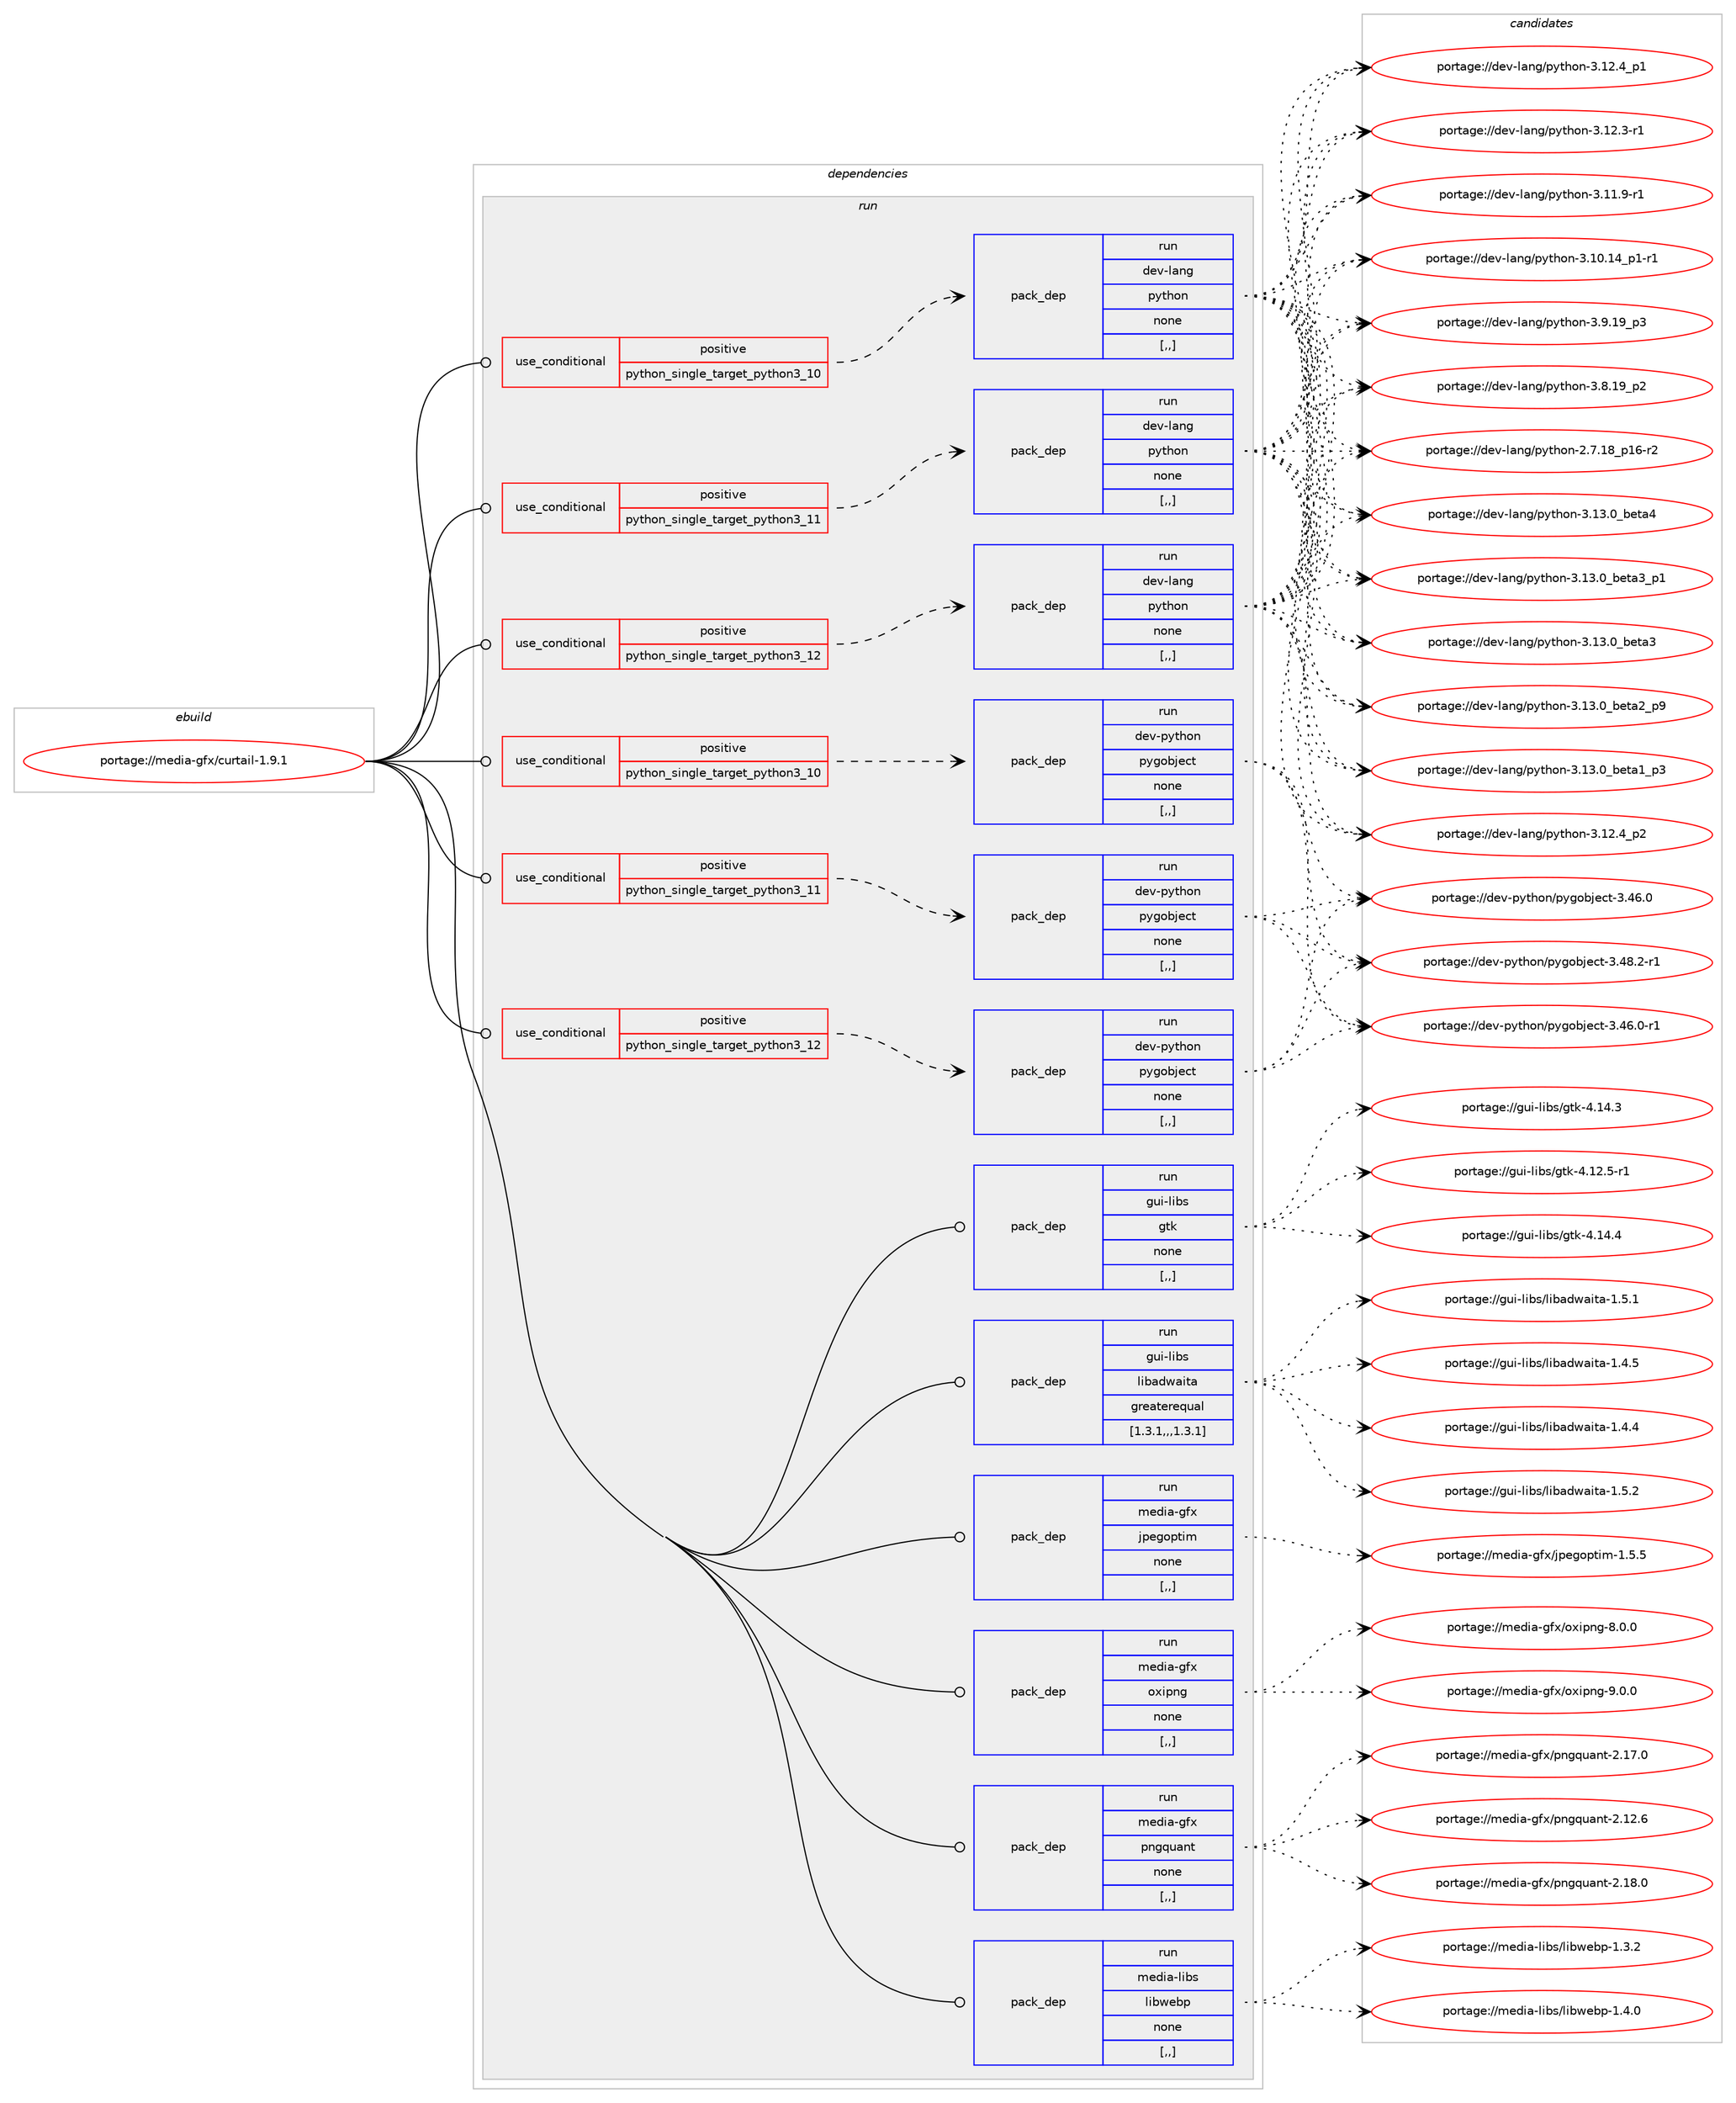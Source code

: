 digraph prolog {

# *************
# Graph options
# *************

newrank=true;
concentrate=true;
compound=true;
graph [rankdir=LR,fontname=Helvetica,fontsize=10,ranksep=1.5];#, ranksep=2.5, nodesep=0.2];
edge  [arrowhead=vee];
node  [fontname=Helvetica,fontsize=10];

# **********
# The ebuild
# **********

subgraph cluster_leftcol {
color=gray;
label=<<i>ebuild</i>>;
id [label="portage://media-gfx/curtail-1.9.1", color=red, width=4, href="../media-gfx/curtail-1.9.1.svg"];
}

# ****************
# The dependencies
# ****************

subgraph cluster_midcol {
color=gray;
label=<<i>dependencies</i>>;
subgraph cluster_compile {
fillcolor="#eeeeee";
style=filled;
label=<<i>compile</i>>;
}
subgraph cluster_compileandrun {
fillcolor="#eeeeee";
style=filled;
label=<<i>compile and run</i>>;
}
subgraph cluster_run {
fillcolor="#eeeeee";
style=filled;
label=<<i>run</i>>;
subgraph cond71907 {
dependency285672 [label=<<TABLE BORDER="0" CELLBORDER="1" CELLSPACING="0" CELLPADDING="4"><TR><TD ROWSPAN="3" CELLPADDING="10">use_conditional</TD></TR><TR><TD>positive</TD></TR><TR><TD>python_single_target_python3_10</TD></TR></TABLE>>, shape=none, color=red];
subgraph pack211445 {
dependency285673 [label=<<TABLE BORDER="0" CELLBORDER="1" CELLSPACING="0" CELLPADDING="4" WIDTH="220"><TR><TD ROWSPAN="6" CELLPADDING="30">pack_dep</TD></TR><TR><TD WIDTH="110">run</TD></TR><TR><TD>dev-lang</TD></TR><TR><TD>python</TD></TR><TR><TD>none</TD></TR><TR><TD>[,,]</TD></TR></TABLE>>, shape=none, color=blue];
}
dependency285672:e -> dependency285673:w [weight=20,style="dashed",arrowhead="vee"];
}
id:e -> dependency285672:w [weight=20,style="solid",arrowhead="odot"];
subgraph cond71908 {
dependency285674 [label=<<TABLE BORDER="0" CELLBORDER="1" CELLSPACING="0" CELLPADDING="4"><TR><TD ROWSPAN="3" CELLPADDING="10">use_conditional</TD></TR><TR><TD>positive</TD></TR><TR><TD>python_single_target_python3_10</TD></TR></TABLE>>, shape=none, color=red];
subgraph pack211446 {
dependency285675 [label=<<TABLE BORDER="0" CELLBORDER="1" CELLSPACING="0" CELLPADDING="4" WIDTH="220"><TR><TD ROWSPAN="6" CELLPADDING="30">pack_dep</TD></TR><TR><TD WIDTH="110">run</TD></TR><TR><TD>dev-python</TD></TR><TR><TD>pygobject</TD></TR><TR><TD>none</TD></TR><TR><TD>[,,]</TD></TR></TABLE>>, shape=none, color=blue];
}
dependency285674:e -> dependency285675:w [weight=20,style="dashed",arrowhead="vee"];
}
id:e -> dependency285674:w [weight=20,style="solid",arrowhead="odot"];
subgraph cond71909 {
dependency285676 [label=<<TABLE BORDER="0" CELLBORDER="1" CELLSPACING="0" CELLPADDING="4"><TR><TD ROWSPAN="3" CELLPADDING="10">use_conditional</TD></TR><TR><TD>positive</TD></TR><TR><TD>python_single_target_python3_11</TD></TR></TABLE>>, shape=none, color=red];
subgraph pack211447 {
dependency285677 [label=<<TABLE BORDER="0" CELLBORDER="1" CELLSPACING="0" CELLPADDING="4" WIDTH="220"><TR><TD ROWSPAN="6" CELLPADDING="30">pack_dep</TD></TR><TR><TD WIDTH="110">run</TD></TR><TR><TD>dev-lang</TD></TR><TR><TD>python</TD></TR><TR><TD>none</TD></TR><TR><TD>[,,]</TD></TR></TABLE>>, shape=none, color=blue];
}
dependency285676:e -> dependency285677:w [weight=20,style="dashed",arrowhead="vee"];
}
id:e -> dependency285676:w [weight=20,style="solid",arrowhead="odot"];
subgraph cond71910 {
dependency285678 [label=<<TABLE BORDER="0" CELLBORDER="1" CELLSPACING="0" CELLPADDING="4"><TR><TD ROWSPAN="3" CELLPADDING="10">use_conditional</TD></TR><TR><TD>positive</TD></TR><TR><TD>python_single_target_python3_11</TD></TR></TABLE>>, shape=none, color=red];
subgraph pack211448 {
dependency285679 [label=<<TABLE BORDER="0" CELLBORDER="1" CELLSPACING="0" CELLPADDING="4" WIDTH="220"><TR><TD ROWSPAN="6" CELLPADDING="30">pack_dep</TD></TR><TR><TD WIDTH="110">run</TD></TR><TR><TD>dev-python</TD></TR><TR><TD>pygobject</TD></TR><TR><TD>none</TD></TR><TR><TD>[,,]</TD></TR></TABLE>>, shape=none, color=blue];
}
dependency285678:e -> dependency285679:w [weight=20,style="dashed",arrowhead="vee"];
}
id:e -> dependency285678:w [weight=20,style="solid",arrowhead="odot"];
subgraph cond71911 {
dependency285680 [label=<<TABLE BORDER="0" CELLBORDER="1" CELLSPACING="0" CELLPADDING="4"><TR><TD ROWSPAN="3" CELLPADDING="10">use_conditional</TD></TR><TR><TD>positive</TD></TR><TR><TD>python_single_target_python3_12</TD></TR></TABLE>>, shape=none, color=red];
subgraph pack211449 {
dependency285681 [label=<<TABLE BORDER="0" CELLBORDER="1" CELLSPACING="0" CELLPADDING="4" WIDTH="220"><TR><TD ROWSPAN="6" CELLPADDING="30">pack_dep</TD></TR><TR><TD WIDTH="110">run</TD></TR><TR><TD>dev-lang</TD></TR><TR><TD>python</TD></TR><TR><TD>none</TD></TR><TR><TD>[,,]</TD></TR></TABLE>>, shape=none, color=blue];
}
dependency285680:e -> dependency285681:w [weight=20,style="dashed",arrowhead="vee"];
}
id:e -> dependency285680:w [weight=20,style="solid",arrowhead="odot"];
subgraph cond71912 {
dependency285682 [label=<<TABLE BORDER="0" CELLBORDER="1" CELLSPACING="0" CELLPADDING="4"><TR><TD ROWSPAN="3" CELLPADDING="10">use_conditional</TD></TR><TR><TD>positive</TD></TR><TR><TD>python_single_target_python3_12</TD></TR></TABLE>>, shape=none, color=red];
subgraph pack211450 {
dependency285683 [label=<<TABLE BORDER="0" CELLBORDER="1" CELLSPACING="0" CELLPADDING="4" WIDTH="220"><TR><TD ROWSPAN="6" CELLPADDING="30">pack_dep</TD></TR><TR><TD WIDTH="110">run</TD></TR><TR><TD>dev-python</TD></TR><TR><TD>pygobject</TD></TR><TR><TD>none</TD></TR><TR><TD>[,,]</TD></TR></TABLE>>, shape=none, color=blue];
}
dependency285682:e -> dependency285683:w [weight=20,style="dashed",arrowhead="vee"];
}
id:e -> dependency285682:w [weight=20,style="solid",arrowhead="odot"];
subgraph pack211451 {
dependency285684 [label=<<TABLE BORDER="0" CELLBORDER="1" CELLSPACING="0" CELLPADDING="4" WIDTH="220"><TR><TD ROWSPAN="6" CELLPADDING="30">pack_dep</TD></TR><TR><TD WIDTH="110">run</TD></TR><TR><TD>gui-libs</TD></TR><TR><TD>gtk</TD></TR><TR><TD>none</TD></TR><TR><TD>[,,]</TD></TR></TABLE>>, shape=none, color=blue];
}
id:e -> dependency285684:w [weight=20,style="solid",arrowhead="odot"];
subgraph pack211452 {
dependency285685 [label=<<TABLE BORDER="0" CELLBORDER="1" CELLSPACING="0" CELLPADDING="4" WIDTH="220"><TR><TD ROWSPAN="6" CELLPADDING="30">pack_dep</TD></TR><TR><TD WIDTH="110">run</TD></TR><TR><TD>gui-libs</TD></TR><TR><TD>libadwaita</TD></TR><TR><TD>greaterequal</TD></TR><TR><TD>[1.3.1,,,1.3.1]</TD></TR></TABLE>>, shape=none, color=blue];
}
id:e -> dependency285685:w [weight=20,style="solid",arrowhead="odot"];
subgraph pack211453 {
dependency285686 [label=<<TABLE BORDER="0" CELLBORDER="1" CELLSPACING="0" CELLPADDING="4" WIDTH="220"><TR><TD ROWSPAN="6" CELLPADDING="30">pack_dep</TD></TR><TR><TD WIDTH="110">run</TD></TR><TR><TD>media-gfx</TD></TR><TR><TD>jpegoptim</TD></TR><TR><TD>none</TD></TR><TR><TD>[,,]</TD></TR></TABLE>>, shape=none, color=blue];
}
id:e -> dependency285686:w [weight=20,style="solid",arrowhead="odot"];
subgraph pack211454 {
dependency285687 [label=<<TABLE BORDER="0" CELLBORDER="1" CELLSPACING="0" CELLPADDING="4" WIDTH="220"><TR><TD ROWSPAN="6" CELLPADDING="30">pack_dep</TD></TR><TR><TD WIDTH="110">run</TD></TR><TR><TD>media-gfx</TD></TR><TR><TD>oxipng</TD></TR><TR><TD>none</TD></TR><TR><TD>[,,]</TD></TR></TABLE>>, shape=none, color=blue];
}
id:e -> dependency285687:w [weight=20,style="solid",arrowhead="odot"];
subgraph pack211455 {
dependency285688 [label=<<TABLE BORDER="0" CELLBORDER="1" CELLSPACING="0" CELLPADDING="4" WIDTH="220"><TR><TD ROWSPAN="6" CELLPADDING="30">pack_dep</TD></TR><TR><TD WIDTH="110">run</TD></TR><TR><TD>media-gfx</TD></TR><TR><TD>pngquant</TD></TR><TR><TD>none</TD></TR><TR><TD>[,,]</TD></TR></TABLE>>, shape=none, color=blue];
}
id:e -> dependency285688:w [weight=20,style="solid",arrowhead="odot"];
subgraph pack211456 {
dependency285689 [label=<<TABLE BORDER="0" CELLBORDER="1" CELLSPACING="0" CELLPADDING="4" WIDTH="220"><TR><TD ROWSPAN="6" CELLPADDING="30">pack_dep</TD></TR><TR><TD WIDTH="110">run</TD></TR><TR><TD>media-libs</TD></TR><TR><TD>libwebp</TD></TR><TR><TD>none</TD></TR><TR><TD>[,,]</TD></TR></TABLE>>, shape=none, color=blue];
}
id:e -> dependency285689:w [weight=20,style="solid",arrowhead="odot"];
}
}

# **************
# The candidates
# **************

subgraph cluster_choices {
rank=same;
color=gray;
label=<<i>candidates</i>>;

subgraph choice211445 {
color=black;
nodesep=1;
choice1001011184510897110103471121211161041111104551464951464895981011169752 [label="portage://dev-lang/python-3.13.0_beta4", color=red, width=4,href="../dev-lang/python-3.13.0_beta4.svg"];
choice10010111845108971101034711212111610411111045514649514648959810111697519511249 [label="portage://dev-lang/python-3.13.0_beta3_p1", color=red, width=4,href="../dev-lang/python-3.13.0_beta3_p1.svg"];
choice1001011184510897110103471121211161041111104551464951464895981011169751 [label="portage://dev-lang/python-3.13.0_beta3", color=red, width=4,href="../dev-lang/python-3.13.0_beta3.svg"];
choice10010111845108971101034711212111610411111045514649514648959810111697509511257 [label="portage://dev-lang/python-3.13.0_beta2_p9", color=red, width=4,href="../dev-lang/python-3.13.0_beta2_p9.svg"];
choice10010111845108971101034711212111610411111045514649514648959810111697499511251 [label="portage://dev-lang/python-3.13.0_beta1_p3", color=red, width=4,href="../dev-lang/python-3.13.0_beta1_p3.svg"];
choice100101118451089711010347112121116104111110455146495046529511250 [label="portage://dev-lang/python-3.12.4_p2", color=red, width=4,href="../dev-lang/python-3.12.4_p2.svg"];
choice100101118451089711010347112121116104111110455146495046529511249 [label="portage://dev-lang/python-3.12.4_p1", color=red, width=4,href="../dev-lang/python-3.12.4_p1.svg"];
choice100101118451089711010347112121116104111110455146495046514511449 [label="portage://dev-lang/python-3.12.3-r1", color=red, width=4,href="../dev-lang/python-3.12.3-r1.svg"];
choice100101118451089711010347112121116104111110455146494946574511449 [label="portage://dev-lang/python-3.11.9-r1", color=red, width=4,href="../dev-lang/python-3.11.9-r1.svg"];
choice100101118451089711010347112121116104111110455146494846495295112494511449 [label="portage://dev-lang/python-3.10.14_p1-r1", color=red, width=4,href="../dev-lang/python-3.10.14_p1-r1.svg"];
choice100101118451089711010347112121116104111110455146574649579511251 [label="portage://dev-lang/python-3.9.19_p3", color=red, width=4,href="../dev-lang/python-3.9.19_p3.svg"];
choice100101118451089711010347112121116104111110455146564649579511250 [label="portage://dev-lang/python-3.8.19_p2", color=red, width=4,href="../dev-lang/python-3.8.19_p2.svg"];
choice100101118451089711010347112121116104111110455046554649569511249544511450 [label="portage://dev-lang/python-2.7.18_p16-r2", color=red, width=4,href="../dev-lang/python-2.7.18_p16-r2.svg"];
dependency285673:e -> choice1001011184510897110103471121211161041111104551464951464895981011169752:w [style=dotted,weight="100"];
dependency285673:e -> choice10010111845108971101034711212111610411111045514649514648959810111697519511249:w [style=dotted,weight="100"];
dependency285673:e -> choice1001011184510897110103471121211161041111104551464951464895981011169751:w [style=dotted,weight="100"];
dependency285673:e -> choice10010111845108971101034711212111610411111045514649514648959810111697509511257:w [style=dotted,weight="100"];
dependency285673:e -> choice10010111845108971101034711212111610411111045514649514648959810111697499511251:w [style=dotted,weight="100"];
dependency285673:e -> choice100101118451089711010347112121116104111110455146495046529511250:w [style=dotted,weight="100"];
dependency285673:e -> choice100101118451089711010347112121116104111110455146495046529511249:w [style=dotted,weight="100"];
dependency285673:e -> choice100101118451089711010347112121116104111110455146495046514511449:w [style=dotted,weight="100"];
dependency285673:e -> choice100101118451089711010347112121116104111110455146494946574511449:w [style=dotted,weight="100"];
dependency285673:e -> choice100101118451089711010347112121116104111110455146494846495295112494511449:w [style=dotted,weight="100"];
dependency285673:e -> choice100101118451089711010347112121116104111110455146574649579511251:w [style=dotted,weight="100"];
dependency285673:e -> choice100101118451089711010347112121116104111110455146564649579511250:w [style=dotted,weight="100"];
dependency285673:e -> choice100101118451089711010347112121116104111110455046554649569511249544511450:w [style=dotted,weight="100"];
}
subgraph choice211446 {
color=black;
nodesep=1;
choice10010111845112121116104111110471121211031119810610199116455146525646504511449 [label="portage://dev-python/pygobject-3.48.2-r1", color=red, width=4,href="../dev-python/pygobject-3.48.2-r1.svg"];
choice10010111845112121116104111110471121211031119810610199116455146525446484511449 [label="portage://dev-python/pygobject-3.46.0-r1", color=red, width=4,href="../dev-python/pygobject-3.46.0-r1.svg"];
choice1001011184511212111610411111047112121103111981061019911645514652544648 [label="portage://dev-python/pygobject-3.46.0", color=red, width=4,href="../dev-python/pygobject-3.46.0.svg"];
dependency285675:e -> choice10010111845112121116104111110471121211031119810610199116455146525646504511449:w [style=dotted,weight="100"];
dependency285675:e -> choice10010111845112121116104111110471121211031119810610199116455146525446484511449:w [style=dotted,weight="100"];
dependency285675:e -> choice1001011184511212111610411111047112121103111981061019911645514652544648:w [style=dotted,weight="100"];
}
subgraph choice211447 {
color=black;
nodesep=1;
choice1001011184510897110103471121211161041111104551464951464895981011169752 [label="portage://dev-lang/python-3.13.0_beta4", color=red, width=4,href="../dev-lang/python-3.13.0_beta4.svg"];
choice10010111845108971101034711212111610411111045514649514648959810111697519511249 [label="portage://dev-lang/python-3.13.0_beta3_p1", color=red, width=4,href="../dev-lang/python-3.13.0_beta3_p1.svg"];
choice1001011184510897110103471121211161041111104551464951464895981011169751 [label="portage://dev-lang/python-3.13.0_beta3", color=red, width=4,href="../dev-lang/python-3.13.0_beta3.svg"];
choice10010111845108971101034711212111610411111045514649514648959810111697509511257 [label="portage://dev-lang/python-3.13.0_beta2_p9", color=red, width=4,href="../dev-lang/python-3.13.0_beta2_p9.svg"];
choice10010111845108971101034711212111610411111045514649514648959810111697499511251 [label="portage://dev-lang/python-3.13.0_beta1_p3", color=red, width=4,href="../dev-lang/python-3.13.0_beta1_p3.svg"];
choice100101118451089711010347112121116104111110455146495046529511250 [label="portage://dev-lang/python-3.12.4_p2", color=red, width=4,href="../dev-lang/python-3.12.4_p2.svg"];
choice100101118451089711010347112121116104111110455146495046529511249 [label="portage://dev-lang/python-3.12.4_p1", color=red, width=4,href="../dev-lang/python-3.12.4_p1.svg"];
choice100101118451089711010347112121116104111110455146495046514511449 [label="portage://dev-lang/python-3.12.3-r1", color=red, width=4,href="../dev-lang/python-3.12.3-r1.svg"];
choice100101118451089711010347112121116104111110455146494946574511449 [label="portage://dev-lang/python-3.11.9-r1", color=red, width=4,href="../dev-lang/python-3.11.9-r1.svg"];
choice100101118451089711010347112121116104111110455146494846495295112494511449 [label="portage://dev-lang/python-3.10.14_p1-r1", color=red, width=4,href="../dev-lang/python-3.10.14_p1-r1.svg"];
choice100101118451089711010347112121116104111110455146574649579511251 [label="portage://dev-lang/python-3.9.19_p3", color=red, width=4,href="../dev-lang/python-3.9.19_p3.svg"];
choice100101118451089711010347112121116104111110455146564649579511250 [label="portage://dev-lang/python-3.8.19_p2", color=red, width=4,href="../dev-lang/python-3.8.19_p2.svg"];
choice100101118451089711010347112121116104111110455046554649569511249544511450 [label="portage://dev-lang/python-2.7.18_p16-r2", color=red, width=4,href="../dev-lang/python-2.7.18_p16-r2.svg"];
dependency285677:e -> choice1001011184510897110103471121211161041111104551464951464895981011169752:w [style=dotted,weight="100"];
dependency285677:e -> choice10010111845108971101034711212111610411111045514649514648959810111697519511249:w [style=dotted,weight="100"];
dependency285677:e -> choice1001011184510897110103471121211161041111104551464951464895981011169751:w [style=dotted,weight="100"];
dependency285677:e -> choice10010111845108971101034711212111610411111045514649514648959810111697509511257:w [style=dotted,weight="100"];
dependency285677:e -> choice10010111845108971101034711212111610411111045514649514648959810111697499511251:w [style=dotted,weight="100"];
dependency285677:e -> choice100101118451089711010347112121116104111110455146495046529511250:w [style=dotted,weight="100"];
dependency285677:e -> choice100101118451089711010347112121116104111110455146495046529511249:w [style=dotted,weight="100"];
dependency285677:e -> choice100101118451089711010347112121116104111110455146495046514511449:w [style=dotted,weight="100"];
dependency285677:e -> choice100101118451089711010347112121116104111110455146494946574511449:w [style=dotted,weight="100"];
dependency285677:e -> choice100101118451089711010347112121116104111110455146494846495295112494511449:w [style=dotted,weight="100"];
dependency285677:e -> choice100101118451089711010347112121116104111110455146574649579511251:w [style=dotted,weight="100"];
dependency285677:e -> choice100101118451089711010347112121116104111110455146564649579511250:w [style=dotted,weight="100"];
dependency285677:e -> choice100101118451089711010347112121116104111110455046554649569511249544511450:w [style=dotted,weight="100"];
}
subgraph choice211448 {
color=black;
nodesep=1;
choice10010111845112121116104111110471121211031119810610199116455146525646504511449 [label="portage://dev-python/pygobject-3.48.2-r1", color=red, width=4,href="../dev-python/pygobject-3.48.2-r1.svg"];
choice10010111845112121116104111110471121211031119810610199116455146525446484511449 [label="portage://dev-python/pygobject-3.46.0-r1", color=red, width=4,href="../dev-python/pygobject-3.46.0-r1.svg"];
choice1001011184511212111610411111047112121103111981061019911645514652544648 [label="portage://dev-python/pygobject-3.46.0", color=red, width=4,href="../dev-python/pygobject-3.46.0.svg"];
dependency285679:e -> choice10010111845112121116104111110471121211031119810610199116455146525646504511449:w [style=dotted,weight="100"];
dependency285679:e -> choice10010111845112121116104111110471121211031119810610199116455146525446484511449:w [style=dotted,weight="100"];
dependency285679:e -> choice1001011184511212111610411111047112121103111981061019911645514652544648:w [style=dotted,weight="100"];
}
subgraph choice211449 {
color=black;
nodesep=1;
choice1001011184510897110103471121211161041111104551464951464895981011169752 [label="portage://dev-lang/python-3.13.0_beta4", color=red, width=4,href="../dev-lang/python-3.13.0_beta4.svg"];
choice10010111845108971101034711212111610411111045514649514648959810111697519511249 [label="portage://dev-lang/python-3.13.0_beta3_p1", color=red, width=4,href="../dev-lang/python-3.13.0_beta3_p1.svg"];
choice1001011184510897110103471121211161041111104551464951464895981011169751 [label="portage://dev-lang/python-3.13.0_beta3", color=red, width=4,href="../dev-lang/python-3.13.0_beta3.svg"];
choice10010111845108971101034711212111610411111045514649514648959810111697509511257 [label="portage://dev-lang/python-3.13.0_beta2_p9", color=red, width=4,href="../dev-lang/python-3.13.0_beta2_p9.svg"];
choice10010111845108971101034711212111610411111045514649514648959810111697499511251 [label="portage://dev-lang/python-3.13.0_beta1_p3", color=red, width=4,href="../dev-lang/python-3.13.0_beta1_p3.svg"];
choice100101118451089711010347112121116104111110455146495046529511250 [label="portage://dev-lang/python-3.12.4_p2", color=red, width=4,href="../dev-lang/python-3.12.4_p2.svg"];
choice100101118451089711010347112121116104111110455146495046529511249 [label="portage://dev-lang/python-3.12.4_p1", color=red, width=4,href="../dev-lang/python-3.12.4_p1.svg"];
choice100101118451089711010347112121116104111110455146495046514511449 [label="portage://dev-lang/python-3.12.3-r1", color=red, width=4,href="../dev-lang/python-3.12.3-r1.svg"];
choice100101118451089711010347112121116104111110455146494946574511449 [label="portage://dev-lang/python-3.11.9-r1", color=red, width=4,href="../dev-lang/python-3.11.9-r1.svg"];
choice100101118451089711010347112121116104111110455146494846495295112494511449 [label="portage://dev-lang/python-3.10.14_p1-r1", color=red, width=4,href="../dev-lang/python-3.10.14_p1-r1.svg"];
choice100101118451089711010347112121116104111110455146574649579511251 [label="portage://dev-lang/python-3.9.19_p3", color=red, width=4,href="../dev-lang/python-3.9.19_p3.svg"];
choice100101118451089711010347112121116104111110455146564649579511250 [label="portage://dev-lang/python-3.8.19_p2", color=red, width=4,href="../dev-lang/python-3.8.19_p2.svg"];
choice100101118451089711010347112121116104111110455046554649569511249544511450 [label="portage://dev-lang/python-2.7.18_p16-r2", color=red, width=4,href="../dev-lang/python-2.7.18_p16-r2.svg"];
dependency285681:e -> choice1001011184510897110103471121211161041111104551464951464895981011169752:w [style=dotted,weight="100"];
dependency285681:e -> choice10010111845108971101034711212111610411111045514649514648959810111697519511249:w [style=dotted,weight="100"];
dependency285681:e -> choice1001011184510897110103471121211161041111104551464951464895981011169751:w [style=dotted,weight="100"];
dependency285681:e -> choice10010111845108971101034711212111610411111045514649514648959810111697509511257:w [style=dotted,weight="100"];
dependency285681:e -> choice10010111845108971101034711212111610411111045514649514648959810111697499511251:w [style=dotted,weight="100"];
dependency285681:e -> choice100101118451089711010347112121116104111110455146495046529511250:w [style=dotted,weight="100"];
dependency285681:e -> choice100101118451089711010347112121116104111110455146495046529511249:w [style=dotted,weight="100"];
dependency285681:e -> choice100101118451089711010347112121116104111110455146495046514511449:w [style=dotted,weight="100"];
dependency285681:e -> choice100101118451089711010347112121116104111110455146494946574511449:w [style=dotted,weight="100"];
dependency285681:e -> choice100101118451089711010347112121116104111110455146494846495295112494511449:w [style=dotted,weight="100"];
dependency285681:e -> choice100101118451089711010347112121116104111110455146574649579511251:w [style=dotted,weight="100"];
dependency285681:e -> choice100101118451089711010347112121116104111110455146564649579511250:w [style=dotted,weight="100"];
dependency285681:e -> choice100101118451089711010347112121116104111110455046554649569511249544511450:w [style=dotted,weight="100"];
}
subgraph choice211450 {
color=black;
nodesep=1;
choice10010111845112121116104111110471121211031119810610199116455146525646504511449 [label="portage://dev-python/pygobject-3.48.2-r1", color=red, width=4,href="../dev-python/pygobject-3.48.2-r1.svg"];
choice10010111845112121116104111110471121211031119810610199116455146525446484511449 [label="portage://dev-python/pygobject-3.46.0-r1", color=red, width=4,href="../dev-python/pygobject-3.46.0-r1.svg"];
choice1001011184511212111610411111047112121103111981061019911645514652544648 [label="portage://dev-python/pygobject-3.46.0", color=red, width=4,href="../dev-python/pygobject-3.46.0.svg"];
dependency285683:e -> choice10010111845112121116104111110471121211031119810610199116455146525646504511449:w [style=dotted,weight="100"];
dependency285683:e -> choice10010111845112121116104111110471121211031119810610199116455146525446484511449:w [style=dotted,weight="100"];
dependency285683:e -> choice1001011184511212111610411111047112121103111981061019911645514652544648:w [style=dotted,weight="100"];
}
subgraph choice211451 {
color=black;
nodesep=1;
choice10311710545108105981154710311610745524649524652 [label="portage://gui-libs/gtk-4.14.4", color=red, width=4,href="../gui-libs/gtk-4.14.4.svg"];
choice10311710545108105981154710311610745524649524651 [label="portage://gui-libs/gtk-4.14.3", color=red, width=4,href="../gui-libs/gtk-4.14.3.svg"];
choice103117105451081059811547103116107455246495046534511449 [label="portage://gui-libs/gtk-4.12.5-r1", color=red, width=4,href="../gui-libs/gtk-4.12.5-r1.svg"];
dependency285684:e -> choice10311710545108105981154710311610745524649524652:w [style=dotted,weight="100"];
dependency285684:e -> choice10311710545108105981154710311610745524649524651:w [style=dotted,weight="100"];
dependency285684:e -> choice103117105451081059811547103116107455246495046534511449:w [style=dotted,weight="100"];
}
subgraph choice211452 {
color=black;
nodesep=1;
choice10311710545108105981154710810598971001199710511697454946534650 [label="portage://gui-libs/libadwaita-1.5.2", color=red, width=4,href="../gui-libs/libadwaita-1.5.2.svg"];
choice10311710545108105981154710810598971001199710511697454946534649 [label="portage://gui-libs/libadwaita-1.5.1", color=red, width=4,href="../gui-libs/libadwaita-1.5.1.svg"];
choice10311710545108105981154710810598971001199710511697454946524653 [label="portage://gui-libs/libadwaita-1.4.5", color=red, width=4,href="../gui-libs/libadwaita-1.4.5.svg"];
choice10311710545108105981154710810598971001199710511697454946524652 [label="portage://gui-libs/libadwaita-1.4.4", color=red, width=4,href="../gui-libs/libadwaita-1.4.4.svg"];
dependency285685:e -> choice10311710545108105981154710810598971001199710511697454946534650:w [style=dotted,weight="100"];
dependency285685:e -> choice10311710545108105981154710810598971001199710511697454946534649:w [style=dotted,weight="100"];
dependency285685:e -> choice10311710545108105981154710810598971001199710511697454946524653:w [style=dotted,weight="100"];
dependency285685:e -> choice10311710545108105981154710810598971001199710511697454946524652:w [style=dotted,weight="100"];
}
subgraph choice211453 {
color=black;
nodesep=1;
choice109101100105974510310212047106112101103111112116105109454946534653 [label="portage://media-gfx/jpegoptim-1.5.5", color=red, width=4,href="../media-gfx/jpegoptim-1.5.5.svg"];
dependency285686:e -> choice109101100105974510310212047106112101103111112116105109454946534653:w [style=dotted,weight="100"];
}
subgraph choice211454 {
color=black;
nodesep=1;
choice109101100105974510310212047111120105112110103455746484648 [label="portage://media-gfx/oxipng-9.0.0", color=red, width=4,href="../media-gfx/oxipng-9.0.0.svg"];
choice109101100105974510310212047111120105112110103455646484648 [label="portage://media-gfx/oxipng-8.0.0", color=red, width=4,href="../media-gfx/oxipng-8.0.0.svg"];
dependency285687:e -> choice109101100105974510310212047111120105112110103455746484648:w [style=dotted,weight="100"];
dependency285687:e -> choice109101100105974510310212047111120105112110103455646484648:w [style=dotted,weight="100"];
}
subgraph choice211455 {
color=black;
nodesep=1;
choice1091011001059745103102120471121101031131179711011645504649564648 [label="portage://media-gfx/pngquant-2.18.0", color=red, width=4,href="../media-gfx/pngquant-2.18.0.svg"];
choice1091011001059745103102120471121101031131179711011645504649554648 [label="portage://media-gfx/pngquant-2.17.0", color=red, width=4,href="../media-gfx/pngquant-2.17.0.svg"];
choice1091011001059745103102120471121101031131179711011645504649504654 [label="portage://media-gfx/pngquant-2.12.6", color=red, width=4,href="../media-gfx/pngquant-2.12.6.svg"];
dependency285688:e -> choice1091011001059745103102120471121101031131179711011645504649564648:w [style=dotted,weight="100"];
dependency285688:e -> choice1091011001059745103102120471121101031131179711011645504649554648:w [style=dotted,weight="100"];
dependency285688:e -> choice1091011001059745103102120471121101031131179711011645504649504654:w [style=dotted,weight="100"];
}
subgraph choice211456 {
color=black;
nodesep=1;
choice109101100105974510810598115471081059811910198112454946524648 [label="portage://media-libs/libwebp-1.4.0", color=red, width=4,href="../media-libs/libwebp-1.4.0.svg"];
choice109101100105974510810598115471081059811910198112454946514650 [label="portage://media-libs/libwebp-1.3.2", color=red, width=4,href="../media-libs/libwebp-1.3.2.svg"];
dependency285689:e -> choice109101100105974510810598115471081059811910198112454946524648:w [style=dotted,weight="100"];
dependency285689:e -> choice109101100105974510810598115471081059811910198112454946514650:w [style=dotted,weight="100"];
}
}

}
